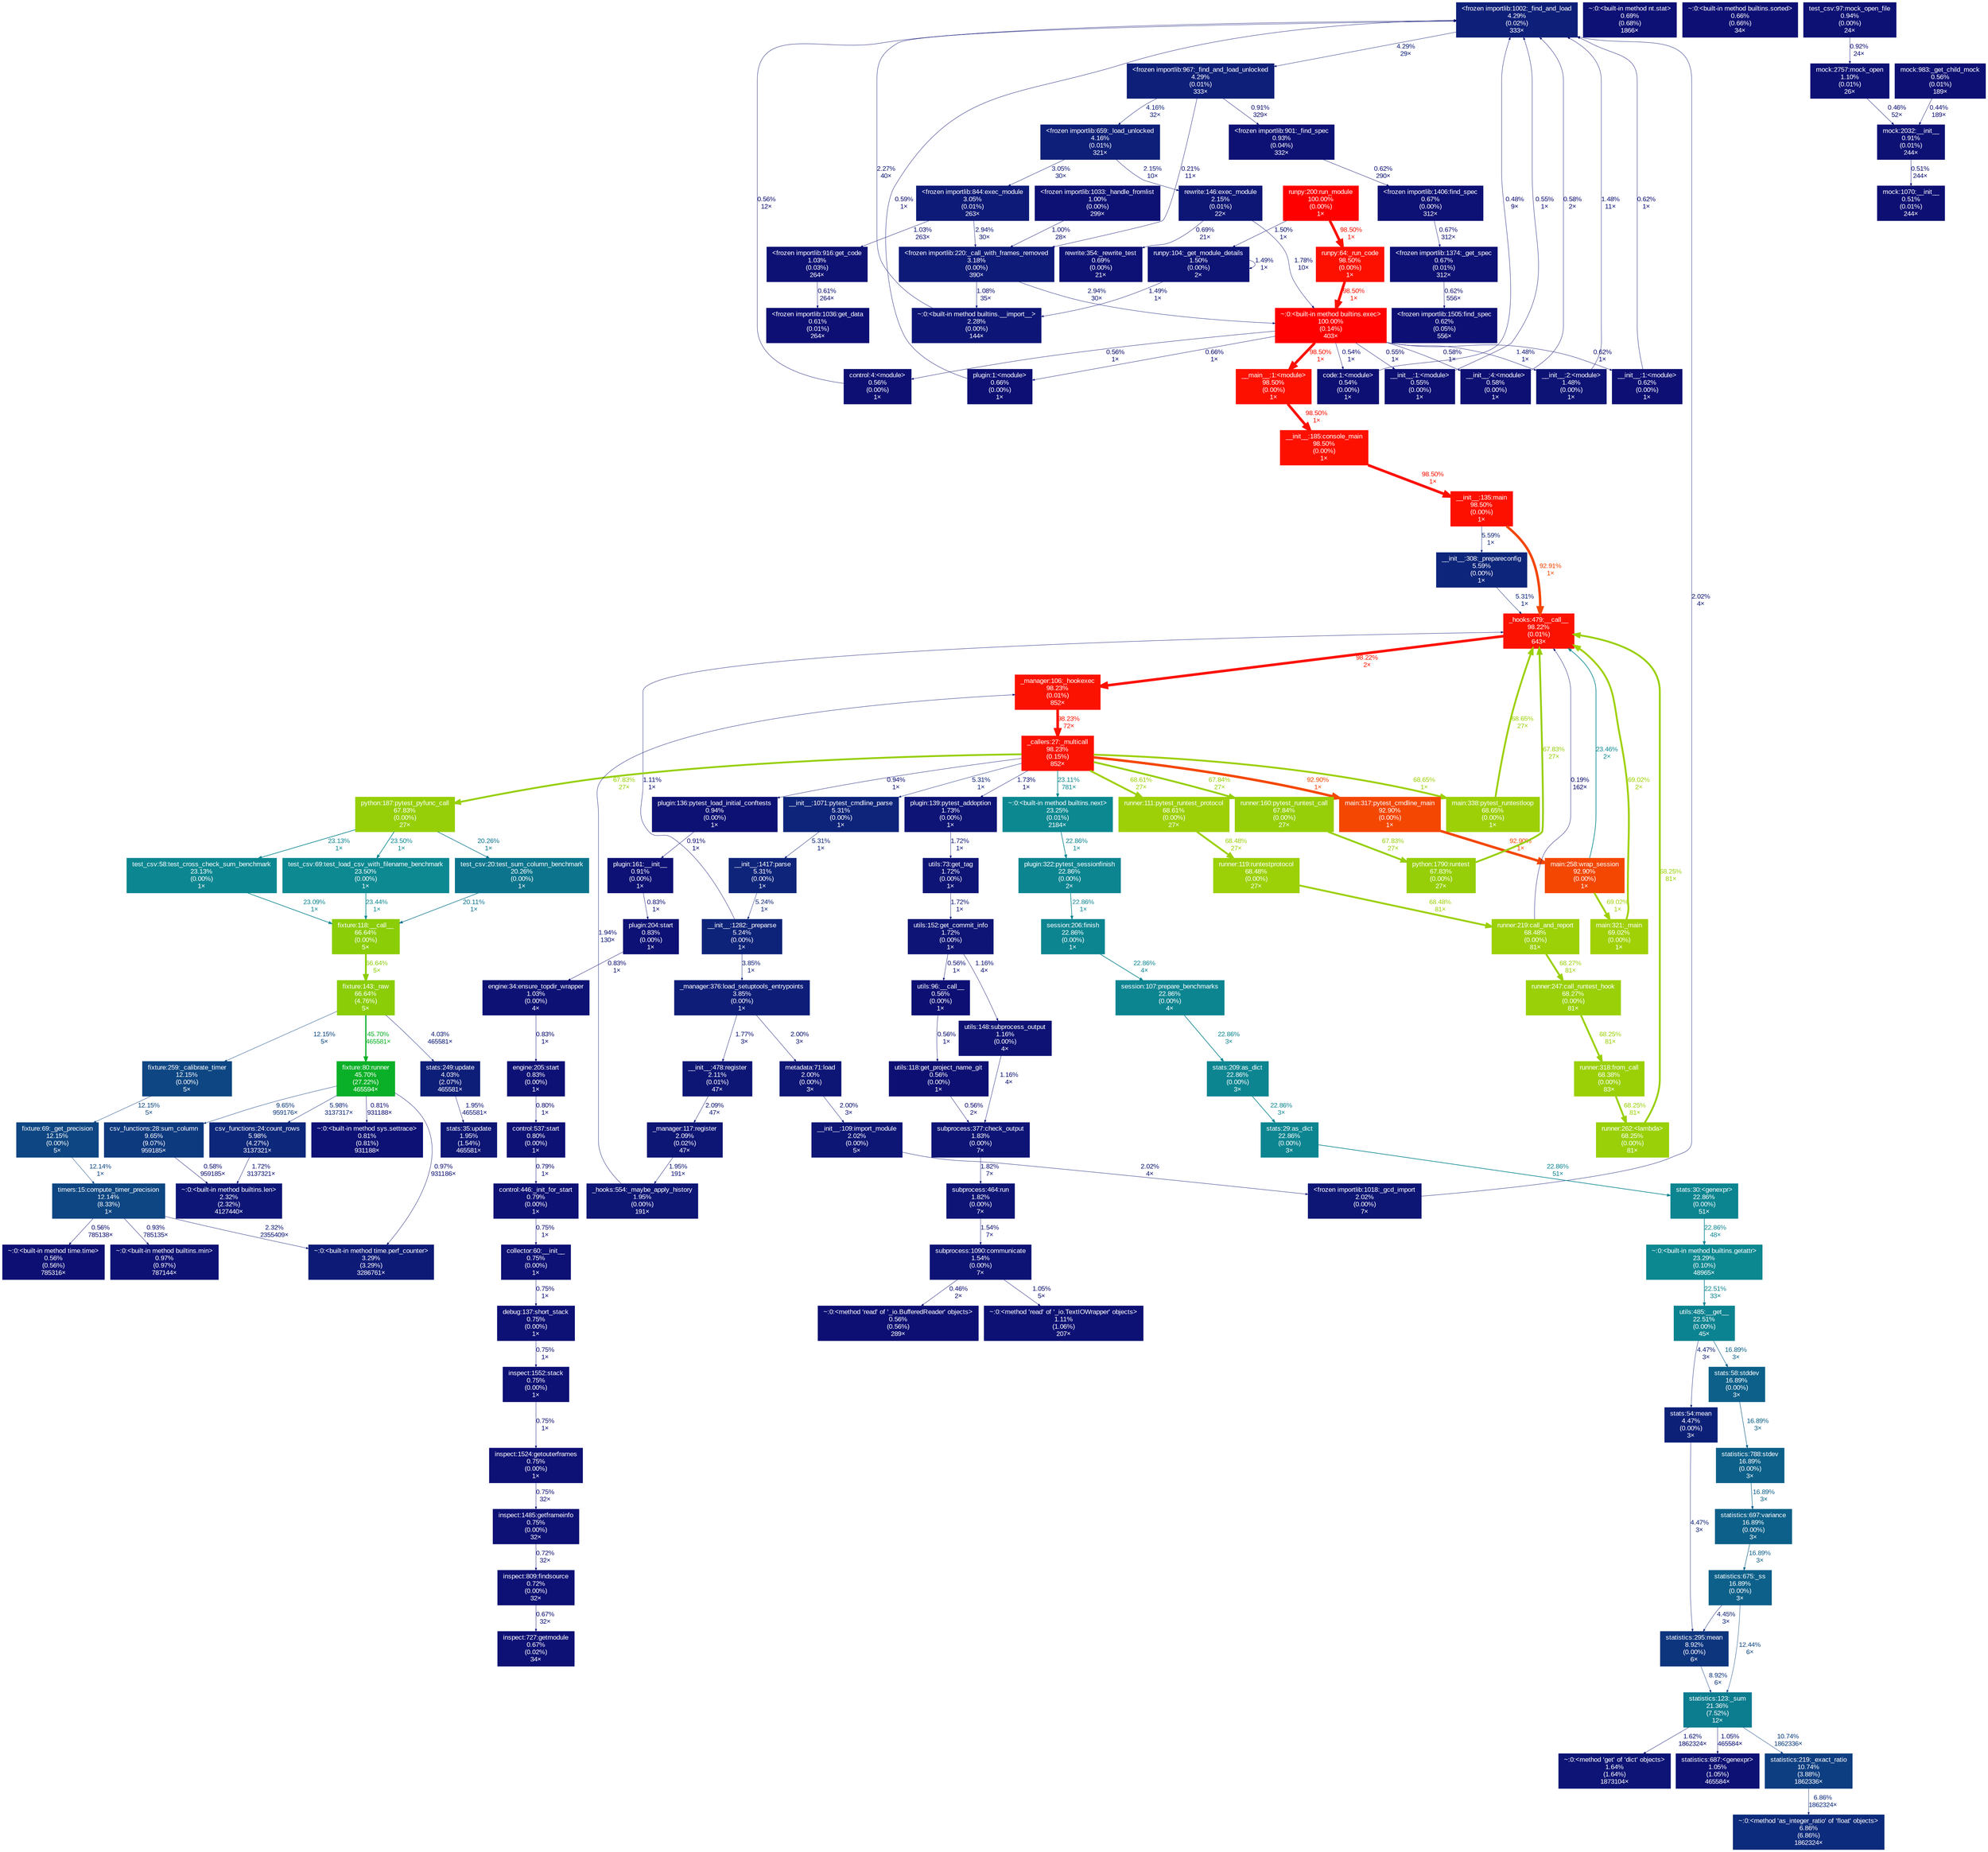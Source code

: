 digraph {
	graph [fontname=Arial, nodesep=0.125, ranksep=0.25];
	node [fontcolor=white, fontname=Arial, height=0, shape=box, style=filled, width=0];
	edge [fontname=Arial];
	10 [color="#0d1f78", fontcolor="#ffffff", fontsize="10.00", label="<frozen importlib:1002:_find_and_load\n4.29%\n(0.02%)\n333×", tooltip="<frozen importlib._bootstrap>"];
	10 -> 70 [arrowsize="0.35", color="#0d1f78", fontcolor="#0d1f78", fontsize="10.00", label="4.29%\n29×", labeldistance="0.50", penwidth="0.50"];
	12 [color="#0d0f74", fontcolor="#ffffff", fontsize="10.00", label="<frozen importlib:1505:find_spec\n0.62%\n(0.05%)\n556×", tooltip="<frozen importlib._bootstrap_external>"];
	29 [color="#0d0f73", fontcolor="#ffffff", fontsize="10.00", label="control:4:<module>\n0.56%\n(0.00%)\n1×", tooltip="C:\\Users\\Krumomir\\PycharmProjects\\SoftTest\\.nox\\tests-3-9\\lib\\site-packages\\coverage\\control.py"];
	29 -> 10 [arrowsize="0.35", color="#0d0f73", fontcolor="#0d0f73", fontsize="10.00", label="0.56%\n12×", labeldistance="0.50", penwidth="0.50"];
	65 [color="#0d1676", fontcolor="#ffffff", fontsize="10.00", label="~:0:<built-in method builtins.__import__>\n2.28%\n(0.00%)\n144×", tooltip="~"];
	65 -> 10 [arrowsize="0.35", color="#0d1676", fontcolor="#0d1676", fontsize="10.00", label="2.27%\n40×", labeldistance="0.50", penwidth="0.50"];
	67 [color="#0d1a77", fontcolor="#ffffff", fontsize="10.00", label="<frozen importlib:220:_call_with_frames_removed\n3.18%\n(0.00%)\n390×", tooltip="<frozen importlib._bootstrap>"];
	67 -> 65 [arrowsize="0.35", color="#0d1174", fontcolor="#0d1174", fontsize="10.00", label="1.08%\n35×", labeldistance="0.50", penwidth="0.50"];
	67 -> 1122 [arrowsize="0.35", color="#0d1977", fontcolor="#0d1977", fontsize="10.00", label="2.94%\n30×", labeldistance="0.50", penwidth="0.50"];
	70 [color="#0d1f78", fontcolor="#ffffff", fontsize="10.00", label="<frozen importlib:967:_find_and_load_unlocked\n4.29%\n(0.01%)\n333×", tooltip="<frozen importlib._bootstrap>"];
	70 -> 67 [arrowsize="0.35", color="#0d0e73", fontcolor="#0d0e73", fontsize="10.00", label="0.21%\n11×", labeldistance="0.50", penwidth="0.50"];
	70 -> 76 [arrowsize="0.35", color="#0d1f78", fontcolor="#0d1f78", fontsize="10.00", label="4.16%\n32×", labeldistance="0.50", penwidth="0.50"];
	70 -> 136 [arrowsize="0.35", color="#0d1174", fontcolor="#0d1174", fontsize="10.00", label="0.91%\n329×", labeldistance="0.50", penwidth="0.50"];
	71 [color="#0d1174", fontcolor="#ffffff", fontsize="10.00", label="<frozen importlib:1033:_handle_fromlist\n1.00%\n(0.00%)\n299×", tooltip="<frozen importlib._bootstrap>"];
	71 -> 67 [arrowsize="0.35", color="#0d1174", fontcolor="#0d1174", fontsize="10.00", label="1.00%\n28×", labeldistance="0.50", penwidth="0.50"];
	72 [color="#0d1a77", fontcolor="#ffffff", fontsize="10.00", label="<frozen importlib:844:exec_module\n3.05%\n(0.01%)\n263×", tooltip="<frozen importlib._bootstrap_external>"];
	72 -> 67 [arrowsize="0.35", color="#0d1977", fontcolor="#0d1977", fontsize="10.00", label="2.94%\n30×", labeldistance="0.50", penwidth="0.50"];
	72 -> 78 [arrowsize="0.35", color="#0d1174", fontcolor="#0d1174", fontsize="10.00", label="1.03%\n263×", labeldistance="0.50", penwidth="0.50"];
	76 [color="#0d1f78", fontcolor="#ffffff", fontsize="10.00", label="<frozen importlib:659:_load_unlocked\n4.16%\n(0.01%)\n321×", tooltip="<frozen importlib._bootstrap>"];
	76 -> 72 [arrowsize="0.35", color="#0d1a77", fontcolor="#0d1a77", fontsize="10.00", label="3.05%\n30×", labeldistance="0.50", penwidth="0.50"];
	76 -> 1210 [arrowsize="0.35", color="#0d1675", fontcolor="#0d1675", fontsize="10.00", label="2.15%\n10×", labeldistance="0.50", penwidth="0.50"];
	78 [color="#0d1174", fontcolor="#ffffff", fontsize="10.00", label="<frozen importlib:916:get_code\n1.03%\n(0.03%)\n264×", tooltip="<frozen importlib._bootstrap_external>"];
	78 -> 282 [arrowsize="0.35", color="#0d0f74", fontcolor="#0d0f74", fontsize="10.00", label="0.61%\n264×", labeldistance="0.50", penwidth="0.50"];
	83 [color="#0d1074", fontcolor="#ffffff", fontsize="10.00", label="<frozen importlib:1374:_get_spec\n0.67%\n(0.01%)\n312×", tooltip="<frozen importlib._bootstrap_external>"];
	83 -> 12 [arrowsize="0.35", color="#0d0f74", fontcolor="#0d0f74", fontsize="10.00", label="0.62%\n556×", labeldistance="0.50", penwidth="0.50"];
	86 [color="#fd1000", fontcolor="#ffffff", fontsize="10.00", label="runpy:64:_run_code\n98.50%\n(0.00%)\n1×", tooltip="C:\\Program Files\\Python39\\lib\\runpy.py"];
	86 -> 1122 [arrowsize="0.99", color="#fd1000", fontcolor="#fd1000", fontsize="10.00", label="98.50%\n1×", labeldistance="3.94", penwidth="3.94"];
	90 [color="#0d0f73", fontcolor="#ffffff", fontsize="10.00", label="__init__:1:<module>\n0.55%\n(0.00%)\n1×", tooltip="C:\\Users\\Krumomir\\PycharmProjects\\SoftTest\\.nox\\tests-3-9\\lib\\site-packages\\_pytest\\_code\\__init__.py"];
	90 -> 10 [arrowsize="0.35", color="#0d0f73", fontcolor="#0d0f73", fontsize="10.00", label="0.55%\n1×", labeldistance="0.50", penwidth="0.50"];
	115 [color="#0d0f74", fontcolor="#ffffff", fontsize="10.00", label="plugin:1:<module>\n0.66%\n(0.00%)\n1×", tooltip="C:\\Users\\Krumomir\\PycharmProjects\\SoftTest\\.nox\\tests-3-9\\lib\\site-packages\\pytest_cov\\plugin.py"];
	115 -> 10 [arrowsize="0.35", color="#0d0f74", fontcolor="#0d0f74", fontsize="10.00", label="0.59%\n1×", labeldistance="0.50", penwidth="0.50"];
	116 [color="#0d1074", fontcolor="#ffffff", fontsize="10.00", label="plugin:161:__init__\n0.91%\n(0.00%)\n1×", tooltip="C:\\Users\\Krumomir\\PycharmProjects\\SoftTest\\.nox\\tests-3-9\\lib\\site-packages\\pytest_cov\\plugin.py"];
	116 -> 2568 [arrowsize="0.35", color="#0d1074", fontcolor="#0d1074", fontsize="10.00", label="0.83%\n1×", labeldistance="0.50", penwidth="0.50"];
	136 [color="#0d1174", fontcolor="#ffffff", fontsize="10.00", label="<frozen importlib:901:_find_spec\n0.93%\n(0.04%)\n332×", tooltip="<frozen importlib._bootstrap>"];
	136 -> 284 [arrowsize="0.35", color="#0d0f74", fontcolor="#0d0f74", fontsize="10.00", label="0.62%\n290×", labeldistance="0.50", penwidth="0.50"];
	146 [color="#0d1575", fontcolor="#ffffff", fontsize="10.00", label="<frozen importlib:1018:_gcd_import\n2.02%\n(0.00%)\n7×", tooltip="<frozen importlib._bootstrap>"];
	146 -> 10 [arrowsize="0.35", color="#0d1575", fontcolor="#0d1575", fontsize="10.00", label="2.02%\n4×", labeldistance="0.50", penwidth="0.50"];
	147 [color="#0d1375", fontcolor="#ffffff", fontsize="10.00", label="__init__:2:<module>\n1.48%\n(0.00%)\n1×", tooltip="C:\\Users\\Krumomir\\PycharmProjects\\SoftTest\\.nox\\tests-3-9\\lib\\site-packages\\pytest\\__init__.py"];
	147 -> 10 [arrowsize="0.35", color="#0d1375", fontcolor="#0d1375", fontsize="10.00", label="1.48%\n11×", labeldistance="0.50", penwidth="0.50"];
	148 [color="#0d0f73", fontcolor="#ffffff", fontsize="10.00", label="code:1:<module>\n0.54%\n(0.00%)\n1×", tooltip="C:\\Users\\Krumomir\\PycharmProjects\\SoftTest\\.nox\\tests-3-9\\lib\\site-packages\\_pytest\\_code\\code.py"];
	148 -> 10 [arrowsize="0.35", color="#0d0f73", fontcolor="#0d0f73", fontsize="10.00", label="0.48%\n9×", labeldistance="0.50", penwidth="0.50"];
	197 [color="#0d0f73", fontcolor="#ffffff", fontsize="10.00", label="__init__:4:<module>\n0.58%\n(0.00%)\n1×", tooltip="C:\\Users\\Krumomir\\PycharmProjects\\SoftTest\\.nox\\tests-3-9\\lib\\site-packages\\coverage\\__init__.py"];
	197 -> 10 [arrowsize="0.35", color="#0d0f73", fontcolor="#0d0f73", fontsize="10.00", label="0.58%\n2×", labeldistance="0.50", penwidth="0.50"];
	214 [color="#0d0f74", fontcolor="#ffffff", fontsize="10.00", label="__init__:1:<module>\n0.62%\n(0.00%)\n1×", tooltip="C:\\Users\\Krumomir\\PycharmProjects\\SoftTest\\.nox\\tests-3-9\\lib\\site-packages\\pytest_mock\\__init__.py"];
	214 -> 10 [arrowsize="0.35", color="#0d0f74", fontcolor="#0d0f74", fontsize="10.00", label="0.62%\n1×", labeldistance="0.50", penwidth="0.50"];
	234 [color="#0d1575", fontcolor="#ffffff", fontsize="10.00", label="__init__:109:import_module\n2.02%\n(0.00%)\n5×", tooltip="C:\\Program Files\\Python39\\lib\\importlib\\__init__.py"];
	234 -> 146 [arrowsize="0.35", color="#0d1575", fontcolor="#0d1575", fontsize="10.00", label="2.02%\n4×", labeldistance="0.50", penwidth="0.50"];
	279 [color="#0d1375", fontcolor="#ffffff", fontsize="10.00", label="runpy:104:_get_module_details\n1.50%\n(0.00%)\n2×", tooltip="C:\\Program Files\\Python39\\lib\\runpy.py"];
	279 -> 65 [arrowsize="0.35", color="#0d1375", fontcolor="#0d1375", fontsize="10.00", label="1.49%\n1×", labeldistance="0.50", penwidth="0.50"];
	279 -> 279 [arrowsize="0.35", color="#0d1375", fontcolor="#0d1375", fontsize="10.00", label="1.49%\n1×", labeldistance="0.50", penwidth="0.50"];
	282 [color="#0d0f74", fontcolor="#ffffff", fontsize="10.00", label="<frozen importlib:1036:get_data\n0.61%\n(0.01%)\n264×", tooltip="<frozen importlib._bootstrap_external>"];
	284 [color="#0d1074", fontcolor="#ffffff", fontsize="10.00", label="<frozen importlib:1406:find_spec\n0.67%\n(0.00%)\n312×", tooltip="<frozen importlib._bootstrap_external>"];
	284 -> 83 [arrowsize="0.35", color="#0d1074", fontcolor="#0d1074", fontsize="10.00", label="0.67%\n312×", labeldistance="0.50", penwidth="0.50"];
	305 [color="#0d1174", fontcolor="#ffffff", fontsize="10.00", label="~:0:<method 'read' of '_io.TextIOWrapper' objects>\n1.11%\n(1.06%)\n207×", tooltip="~"];
	417 [color="#0d1074", fontcolor="#ffffff", fontsize="10.00", label="engine:205:start\n0.83%\n(0.00%)\n1×", tooltip="C:\\Users\\Krumomir\\PycharmProjects\\SoftTest\\.nox\\tests-3-9\\lib\\site-packages\\pytest_cov\\engine.py"];
	417 -> 2665 [arrowsize="0.35", color="#0d1074", fontcolor="#0d1074", fontsize="10.00", label="0.80%\n1×", labeldistance="0.50", penwidth="0.50"];
	424 [color="#0d2379", fontcolor="#ffffff", fontsize="10.00", label="__init__:1282:_preparse\n5.24%\n(0.00%)\n1×", tooltip="C:\\Users\\Krumomir\\PycharmProjects\\SoftTest\\.nox\\tests-3-9\\lib\\site-packages\\_pytest\\config\\__init__.py"];
	424 -> 1294 [arrowsize="0.35", color="#0d1d78", fontcolor="#0d1d78", fontsize="10.00", label="3.85%\n1×", labeldistance="0.50", penwidth="0.50"];
	424 -> 1301 [arrowsize="0.35", color="#0d1174", fontcolor="#0d1174", fontsize="10.00", label="1.11%\n1×", labeldistance="0.50", penwidth="0.50"];
	435 [color="#0d1074", fontcolor="#ffffff", fontsize="10.00", label="inspect:727:getmodule\n0.67%\n(0.02%)\n34×", tooltip="C:\\Program Files\\Python39\\lib\\inspect.py"];
	516 [color="#0c8891", fontcolor="#ffffff", fontsize="10.00", label="~:0:<built-in method builtins.getattr>\n23.29%\n(0.10%)\n48965×", tooltip="~"];
	516 -> 2523 [arrowsize="0.47", color="#0c8390", fontcolor="#0c8390", fontsize="10.00", label="22.51%\n33×", labeldistance="0.90", penwidth="0.90"];
	558 [color="#9dd007", fontcolor="#ffffff", fontsize="10.00", label="runner:111:pytest_runtest_protocol\n68.61%\n(0.00%)\n27×", tooltip="C:\\Users\\Krumomir\\PycharmProjects\\SoftTest\\.nox\\tests-3-9\\lib\\site-packages\\_pytest\\runner.py"];
	558 -> 1728 [arrowsize="0.83", color="#9cd007", fontcolor="#9cd007", fontsize="10.00", label="68.48%\n27×", labeldistance="2.74", penwidth="2.74"];
	566 [color="#ff0000", fontcolor="#ffffff", fontsize="10.00", label="runpy:200:run_module\n100.00%\n(0.00%)\n1×", tooltip="C:\\Program Files\\Python39\\lib\\runpy.py"];
	566 -> 86 [arrowsize="0.99", color="#fd1000", fontcolor="#fd1000", fontsize="10.00", label="98.50%\n1×", labeldistance="3.94", penwidth="3.94"];
	566 -> 279 [arrowsize="0.35", color="#0d1375", fontcolor="#0d1375", fontsize="10.00", label="1.50%\n1×", labeldistance="0.50", penwidth="0.50"];
	568 [color="#0d1575", fontcolor="#ffffff", fontsize="10.00", label="metadata:71:load\n2.00%\n(0.00%)\n3×", tooltip="C:\\Program Files\\Python39\\lib\\importlib\\metadata.py"];
	568 -> 234 [arrowsize="0.35", color="#0d1575", fontcolor="#0d1575", fontsize="10.00", label="2.00%\n3×", labeldistance="0.50", penwidth="0.50"];
	625 [color="#fc1200", fontcolor="#ffffff", fontsize="10.00", label="_callers:27:_multicall\n98.23%\n(0.15%)\n852×", tooltip="C:\\Users\\Krumomir\\PycharmProjects\\SoftTest\\.nox\\tests-3-9\\lib\\site-packages\\pluggy\\_callers.py"];
	625 -> 558 [arrowsize="0.83", color="#9dd007", fontcolor="#9dd007", fontsize="10.00", label="68.61%\n27×", labeldistance="2.74", penwidth="2.74"];
	625 -> 1134 [arrowsize="0.48", color="#0c8791", fontcolor="#0c8791", fontsize="10.00", label="23.11%\n781×", labeldistance="0.92", penwidth="0.92"];
	625 -> 1502 [arrowsize="0.83", color="#9dd007", fontcolor="#9dd007", fontsize="10.00", label="68.65%\n1×", labeldistance="2.75", penwidth="2.75"];
	625 -> 1561 [arrowsize="0.82", color="#96cf07", fontcolor="#96cf07", fontsize="10.00", label="67.83%\n27×", labeldistance="2.71", penwidth="2.71"];
	625 -> 1676 [arrowsize="0.35", color="#0d1174", fontcolor="#0d1174", fontsize="10.00", label="0.94%\n1×", labeldistance="0.50", penwidth="0.50"];
	625 -> 1693 [arrowsize="0.35", color="#0d247a", fontcolor="#0d247a", fontsize="10.00", label="5.31%\n1×", labeldistance="0.50", penwidth="0.50"];
	625 -> 1788 [arrowsize="0.35", color="#0d1475", fontcolor="#0d1475", fontsize="10.00", label="1.73%\n1×", labeldistance="0.50", penwidth="0.50"];
	625 -> 1866 [arrowsize="0.96", color="#f44702", fontcolor="#f44702", fontsize="10.00", label="92.90%\n1×", labeldistance="3.72", penwidth="3.72"];
	625 -> 2038 [arrowsize="0.82", color="#96cf07", fontcolor="#96cf07", fontsize="10.00", label="67.84%\n27×", labeldistance="2.71", penwidth="2.71"];
	818 [color="#0d0f73", fontcolor="#ffffff", fontsize="10.00", label="utils:118:get_project_name_git\n0.56%\n(0.00%)\n1×", tooltip="C:\\Users\\Krumomir\\PycharmProjects\\SoftTest\\.nox\\tests-3-9\\lib\\site-packages\\pytest_benchmark\\utils.py"];
	818 -> 2212 [arrowsize="0.35", color="#0d0f73", fontcolor="#0d0f73", fontsize="10.00", label="0.56%\n2×", labeldistance="0.50", penwidth="0.50"];
	820 [color="#0d1074", fontcolor="#ffffff", fontsize="10.00", label="inspect:809:findsource\n0.72%\n(0.00%)\n32×", tooltip="C:\\Program Files\\Python39\\lib\\inspect.py"];
	820 -> 435 [arrowsize="0.35", color="#0d0f74", fontcolor="#0d0f74", fontsize="10.00", label="0.67%\n32×", labeldistance="0.50", penwidth="0.50"];
	878 [color="#fd1000", fontcolor="#ffffff", fontsize="10.00", label="__init__:135:main\n98.50%\n(0.00%)\n1×", tooltip="C:\\Users\\Krumomir\\PycharmProjects\\SoftTest\\.nox\\tests-3-9\\lib\\site-packages\\_pytest\\config\\__init__.py"];
	878 -> 1301 [arrowsize="0.96", color="#f44602", fontcolor="#f44602", fontsize="10.00", label="92.91%\n1×", labeldistance="3.72", penwidth="3.72"];
	878 -> 1497 [arrowsize="0.35", color="#0d257a", fontcolor="#0d257a", fontsize="10.00", label="5.59%\n1×", labeldistance="0.50", penwidth="0.50"];
	934 [color="#0d1676", fontcolor="#ffffff", fontsize="10.00", label="~:0:<built-in method builtins.len>\n2.32%\n(2.32%)\n4127440×", tooltip="~"];
	1048 [color="#0d1074", fontcolor="#ffffff", fontsize="10.00", label="inspect:1485:getframeinfo\n0.75%\n(0.00%)\n32×", tooltip="C:\\Program Files\\Python39\\lib\\inspect.py"];
	1048 -> 820 [arrowsize="0.35", color="#0d1074", fontcolor="#0d1074", fontsize="10.00", label="0.72%\n32×", labeldistance="0.50", penwidth="0.50"];
	1062 [color="#0d1074", fontcolor="#ffffff", fontsize="10.00", label="inspect:1524:getouterframes\n0.75%\n(0.00%)\n1×", tooltip="C:\\Program Files\\Python39\\lib\\inspect.py"];
	1062 -> 1048 [arrowsize="0.35", color="#0d1074", fontcolor="#0d1074", fontsize="10.00", label="0.75%\n32×", labeldistance="0.50", penwidth="0.50"];
	1063 [color="#0d1074", fontcolor="#ffffff", fontsize="10.00", label="inspect:1552:stack\n0.75%\n(0.00%)\n1×", tooltip="C:\\Program Files\\Python39\\lib\\inspect.py"];
	1063 -> 1062 [arrowsize="0.35", color="#0d1074", fontcolor="#0d1074", fontsize="10.00", label="0.75%\n1×", labeldistance="0.50", penwidth="0.50"];
	1064 [color="#0d1074", fontcolor="#ffffff", fontsize="10.00", label="debug:137:short_stack\n0.75%\n(0.00%)\n1×", tooltip="C:\\Users\\Krumomir\\PycharmProjects\\SoftTest\\.nox\\tests-3-9\\lib\\site-packages\\coverage\\debug.py"];
	1064 -> 1063 [arrowsize="0.35", color="#0d1074", fontcolor="#0d1074", fontsize="10.00", label="0.75%\n1×", labeldistance="0.50", penwidth="0.50"];
	1093 [color="#0d1074", fontcolor="#ffffff", fontsize="10.00", label="rewrite:354:_rewrite_test\n0.69%\n(0.00%)\n21×", tooltip="C:\\Users\\Krumomir\\PycharmProjects\\SoftTest\\.nox\\tests-3-9\\lib\\site-packages\\_pytest\\assertion\\rewrite.py"];
	1107 [color="#0d4682", fontcolor="#ffffff", fontsize="10.00", label="fixture:69:_get_precision\n12.15%\n(0.00%)\n5×", tooltip="C:\\Users\\Krumomir\\PycharmProjects\\SoftTest\\.nox\\tests-3-9\\lib\\site-packages\\pytest_benchmark\\fixture.py"];
	1107 -> 2457 [arrowsize="0.35", color="#0d4682", fontcolor="#0d4682", fontsize="10.00", label="12.14%\n1×", labeldistance="0.50", penwidth="0.50"];
	1108 [color="#0d4682", fontcolor="#ffffff", fontsize="10.00", label="fixture:259:_calibrate_timer\n12.15%\n(0.00%)\n5×", tooltip="C:\\Users\\Krumomir\\PycharmProjects\\SoftTest\\.nox\\tests-3-9\\lib\\site-packages\\pytest_benchmark\\fixture.py"];
	1108 -> 1107 [arrowsize="0.35", color="#0d4682", fontcolor="#0d4682", fontsize="10.00", label="12.15%\n5×", labeldistance="0.50", penwidth="0.50"];
	1109 [color="#0ab027", fontcolor="#ffffff", fontsize="10.00", label="fixture:80:runner\n45.70%\n(27.22%)\n465594×", tooltip="C:\\Users\\Krumomir\\PycharmProjects\\SoftTest\\.nox\\tests-3-9\\lib\\site-packages\\pytest_benchmark\\fixture.py"];
	1109 -> 3411 [arrowsize="0.35", color="#0d277a", fontcolor="#0d277a", fontsize="10.00", label="5.98%\n3137317×", labeldistance="0.50", penwidth="0.50"];
	1109 -> 3412 [arrowsize="0.35", color="#0d397f", fontcolor="#0d397f", fontsize="10.00", label="9.65%\n959176×", labeldistance="0.50", penwidth="0.50"];
	1109 -> 3498 [arrowsize="0.35", color="#0d1174", fontcolor="#0d1174", fontsize="10.00", label="0.97%\n931186×", labeldistance="0.50", penwidth="0.50"];
	1109 -> 3639 [arrowsize="0.35", color="#0d1074", fontcolor="#0d1074", fontsize="10.00", label="0.81%\n931188×", labeldistance="0.50", penwidth="0.50"];
	1110 [color="#8bcd07", fontcolor="#ffffff", fontsize="10.00", label="fixture:143:_raw\n66.64%\n(4.76%)\n5×", tooltip="C:\\Users\\Krumomir\\PycharmProjects\\SoftTest\\.nox\\tests-3-9\\lib\\site-packages\\pytest_benchmark\\fixture.py"];
	1110 -> 1108 [arrowsize="0.35", color="#0d4682", fontcolor="#0d4682", fontsize="10.00", label="12.15%\n5×", labeldistance="0.50", penwidth="0.50"];
	1110 -> 1109 [arrowsize="0.68", color="#0ab027", fontcolor="#0ab027", fontsize="10.00", label="45.70%\n465581×", labeldistance="1.83", penwidth="1.83"];
	1110 -> 2521 [arrowsize="0.35", color="#0d1e78", fontcolor="#0d1e78", fontsize="10.00", label="4.03%\n465581×", labeldistance="0.50", penwidth="0.50"];
	1116 [color="#8bcd07", fontcolor="#ffffff", fontsize="10.00", label="fixture:118:__call__\n66.64%\n(0.00%)\n5×", tooltip="C:\\Users\\Krumomir\\PycharmProjects\\SoftTest\\.nox\\tests-3-9\\lib\\site-packages\\pytest_benchmark\\fixture.py"];
	1116 -> 1110 [arrowsize="0.82", color="#8bcd07", fontcolor="#8bcd07", fontsize="10.00", label="66.64%\n5×", labeldistance="2.67", penwidth="2.67"];
	1117 [color="#0c758d", fontcolor="#ffffff", fontsize="10.00", label="test_csv:20:test_sum_column_benchmark\n20.26%\n(0.00%)\n1×", tooltip="C:\\Users\\Krumomir\\PycharmProjects\\SoftTest\\test_csv.py"];
	1117 -> 1116 [arrowsize="0.45", color="#0c748d", fontcolor="#0c748d", fontsize="10.00", label="20.11%\n1×", labeldistance="0.80", penwidth="0.80"];
	1120 [color="#0c8791", fontcolor="#ffffff", fontsize="10.00", label="test_csv:58:test_cross_check_sum_benchmark\n23.13%\n(0.00%)\n1×", tooltip="C:\\Users\\Krumomir\\PycharmProjects\\SoftTest\\test_csv.py"];
	1120 -> 1116 [arrowsize="0.48", color="#0c8791", fontcolor="#0c8791", fontsize="10.00", label="23.09%\n1×", labeldistance="0.92", penwidth="0.92"];
	1121 [color="#0c8991", fontcolor="#ffffff", fontsize="10.00", label="test_csv:69:test_load_csv_with_filename_benchmark\n23.50%\n(0.00%)\n1×", tooltip="C:\\Users\\Krumomir\\PycharmProjects\\SoftTest\\test_csv.py"];
	1121 -> 1116 [arrowsize="0.48", color="#0c8991", fontcolor="#0c8991", fontsize="10.00", label="23.44%\n1×", labeldistance="0.94", penwidth="0.94"];
	1122 [color="#ff0000", fontcolor="#ffffff", fontsize="10.00", label="~:0:<built-in method builtins.exec>\n100.00%\n(0.14%)\n403×", tooltip="~"];
	1122 -> 29 [arrowsize="0.35", color="#0d0f73", fontcolor="#0d0f73", fontsize="10.00", label="0.56%\n1×", labeldistance="0.50", penwidth="0.50"];
	1122 -> 90 [arrowsize="0.35", color="#0d0f73", fontcolor="#0d0f73", fontsize="10.00", label="0.55%\n1×", labeldistance="0.50", penwidth="0.50"];
	1122 -> 115 [arrowsize="0.35", color="#0d0f74", fontcolor="#0d0f74", fontsize="10.00", label="0.66%\n1×", labeldistance="0.50", penwidth="0.50"];
	1122 -> 147 [arrowsize="0.35", color="#0d1375", fontcolor="#0d1375", fontsize="10.00", label="1.48%\n1×", labeldistance="0.50", penwidth="0.50"];
	1122 -> 148 [arrowsize="0.35", color="#0d0f73", fontcolor="#0d0f73", fontsize="10.00", label="0.54%\n1×", labeldistance="0.50", penwidth="0.50"];
	1122 -> 197 [arrowsize="0.35", color="#0d0f73", fontcolor="#0d0f73", fontsize="10.00", label="0.58%\n1×", labeldistance="0.50", penwidth="0.50"];
	1122 -> 214 [arrowsize="0.35", color="#0d0f74", fontcolor="#0d0f74", fontsize="10.00", label="0.62%\n1×", labeldistance="0.50", penwidth="0.50"];
	1122 -> 1668 [arrowsize="0.99", color="#fd1000", fontcolor="#fd1000", fontsize="10.00", label="98.50%\n1×", labeldistance="3.94", penwidth="3.94"];
	1134 [color="#0c8891", fontcolor="#ffffff", fontsize="10.00", label="~:0:<built-in method builtins.next>\n23.25%\n(0.01%)\n2184×", tooltip="~"];
	1134 -> 2448 [arrowsize="0.48", color="#0c8591", fontcolor="#0c8591", fontsize="10.00", label="22.86%\n1×", labeldistance="0.91", penwidth="0.91"];
	1210 [color="#0d1675", fontcolor="#ffffff", fontsize="10.00", label="rewrite:146:exec_module\n2.15%\n(0.01%)\n22×", tooltip="C:\\Users\\Krumomir\\PycharmProjects\\SoftTest\\.nox\\tests-3-9\\lib\\site-packages\\_pytest\\assertion\\rewrite.py"];
	1210 -> 1093 [arrowsize="0.35", color="#0d1074", fontcolor="#0d1074", fontsize="10.00", label="0.69%\n21×", labeldistance="0.50", penwidth="0.50"];
	1210 -> 1122 [arrowsize="0.35", color="#0d1475", fontcolor="#0d1475", fontsize="10.00", label="1.78%\n10×", labeldistance="0.50", penwidth="0.50"];
	1219 [color="#0d1074", fontcolor="#ffffff", fontsize="10.00", label="~:0:<built-in method nt.stat>\n0.69%\n(0.68%)\n1866×", tooltip="~"];
	1232 [color="#0d1475", fontcolor="#ffffff", fontsize="10.00", label="~:0:<method 'get' of 'dict' objects>\n1.64%\n(1.64%)\n1873104×", tooltip="~"];
	1294 [color="#0d1d78", fontcolor="#ffffff", fontsize="10.00", label="_manager:376:load_setuptools_entrypoints\n3.85%\n(0.00%)\n1×", tooltip="C:\\Users\\Krumomir\\PycharmProjects\\SoftTest\\.nox\\tests-3-9\\lib\\site-packages\\pluggy\\_manager.py"];
	1294 -> 568 [arrowsize="0.35", color="#0d1575", fontcolor="#0d1575", fontsize="10.00", label="2.00%\n3×", labeldistance="0.50", penwidth="0.50"];
	1294 -> 1306 [arrowsize="0.35", color="#0d1475", fontcolor="#0d1475", fontsize="10.00", label="1.77%\n3×", labeldistance="0.50", penwidth="0.50"];
	1300 [color="#fc1200", fontcolor="#ffffff", fontsize="10.00", label="_manager:106:_hookexec\n98.23%\n(0.01%)\n852×", tooltip="C:\\Users\\Krumomir\\PycharmProjects\\SoftTest\\.nox\\tests-3-9\\lib\\site-packages\\pluggy\\_manager.py"];
	1300 -> 625 [arrowsize="0.99", color="#fc1200", fontcolor="#fc1200", fontsize="10.00", label="98.23%\n72×", labeldistance="3.93", penwidth="3.93"];
	1301 [color="#fc1200", fontcolor="#ffffff", fontsize="10.00", label="_hooks:479:__call__\n98.22%\n(0.01%)\n643×", tooltip="C:\\Users\\Krumomir\\PycharmProjects\\SoftTest\\.nox\\tests-3-9\\lib\\site-packages\\pluggy\\_hooks.py"];
	1301 -> 1300 [arrowsize="0.99", color="#fc1200", fontcolor="#fc1200", fontsize="10.00", label="98.22%\n2×", labeldistance="3.93", penwidth="3.93"];
	1304 [color="#0d1575", fontcolor="#ffffff", fontsize="10.00", label="_hooks:554:_maybe_apply_history\n1.95%\n(0.00%)\n191×", tooltip="C:\\Users\\Krumomir\\PycharmProjects\\SoftTest\\.nox\\tests-3-9\\lib\\site-packages\\pluggy\\_hooks.py"];
	1304 -> 1300 [arrowsize="0.35", color="#0d1575", fontcolor="#0d1575", fontsize="10.00", label="1.94%\n130×", labeldistance="0.50", penwidth="0.50"];
	1305 [color="#0d1575", fontcolor="#ffffff", fontsize="10.00", label="_manager:117:register\n2.09%\n(0.02%)\n47×", tooltip="C:\\Users\\Krumomir\\PycharmProjects\\SoftTest\\.nox\\tests-3-9\\lib\\site-packages\\pluggy\\_manager.py"];
	1305 -> 1304 [arrowsize="0.35", color="#0d1575", fontcolor="#0d1575", fontsize="10.00", label="1.95%\n191×", labeldistance="0.50", penwidth="0.50"];
	1306 [color="#0d1675", fontcolor="#ffffff", fontsize="10.00", label="__init__:478:register\n2.11%\n(0.01%)\n47×", tooltip="C:\\Users\\Krumomir\\PycharmProjects\\SoftTest\\.nox\\tests-3-9\\lib\\site-packages\\_pytest\\config\\__init__.py"];
	1306 -> 1305 [arrowsize="0.35", color="#0d1575", fontcolor="#0d1575", fontsize="10.00", label="2.09%\n47×", labeldistance="0.50", penwidth="0.50"];
	1497 [color="#0d257a", fontcolor="#ffffff", fontsize="10.00", label="__init__:308:_prepareconfig\n5.59%\n(0.00%)\n1×", tooltip="C:\\Users\\Krumomir\\PycharmProjects\\SoftTest\\.nox\\tests-3-9\\lib\\site-packages\\_pytest\\config\\__init__.py"];
	1497 -> 1301 [arrowsize="0.35", color="#0d247a", fontcolor="#0d247a", fontsize="10.00", label="5.31%\n1×", labeldistance="0.50", penwidth="0.50"];
	1499 [color="#0d247a", fontcolor="#ffffff", fontsize="10.00", label="__init__:1417:parse\n5.31%\n(0.00%)\n1×", tooltip="C:\\Users\\Krumomir\\PycharmProjects\\SoftTest\\.nox\\tests-3-9\\lib\\site-packages\\_pytest\\config\\__init__.py"];
	1499 -> 424 [arrowsize="0.35", color="#0d2379", fontcolor="#0d2379", fontsize="10.00", label="5.24%\n1×", labeldistance="0.50", penwidth="0.50"];
	1500 [color="#f44702", fontcolor="#ffffff", fontsize="10.00", label="main:258:wrap_session\n92.90%\n(0.00%)\n1×", tooltip="C:\\Users\\Krumomir\\PycharmProjects\\SoftTest\\.nox\\tests-3-9\\lib\\site-packages\\_pytest\\main.py"];
	1500 -> 1301 [arrowsize="0.48", color="#0c8991", fontcolor="#0c8991", fontsize="10.00", label="23.46%\n2×", labeldistance="0.94", penwidth="0.94"];
	1500 -> 1501 [arrowsize="0.83", color="#a0d107", fontcolor="#a0d107", fontsize="10.00", label="69.02%\n1×", labeldistance="2.76", penwidth="2.76"];
	1501 [color="#a0d107", fontcolor="#ffffff", fontsize="10.00", label="main:321:_main\n69.02%\n(0.00%)\n1×", tooltip="C:\\Users\\Krumomir\\PycharmProjects\\SoftTest\\.nox\\tests-3-9\\lib\\site-packages\\_pytest\\main.py"];
	1501 -> 1301 [arrowsize="0.83", color="#a0d107", fontcolor="#a0d107", fontsize="10.00", label="69.02%\n2×", labeldistance="2.76", penwidth="2.76"];
	1502 [color="#9dd007", fontcolor="#ffffff", fontsize="10.00", label="main:338:pytest_runtestloop\n68.65%\n(0.00%)\n1×", tooltip="C:\\Users\\Krumomir\\PycharmProjects\\SoftTest\\.nox\\tests-3-9\\lib\\site-packages\\_pytest\\main.py"];
	1502 -> 1301 [arrowsize="0.83", color="#9dd007", fontcolor="#9dd007", fontsize="10.00", label="68.65%\n27×", labeldistance="2.75", penwidth="2.75"];
	1505 [color="#9cd007", fontcolor="#ffffff", fontsize="10.00", label="runner:219:call_and_report\n68.48%\n(0.00%)\n81×", tooltip="C:\\Users\\Krumomir\\PycharmProjects\\SoftTest\\.nox\\tests-3-9\\lib\\site-packages\\_pytest\\runner.py"];
	1505 -> 1301 [arrowsize="0.35", color="#0d0e73", fontcolor="#0d0e73", fontsize="10.00", label="0.19%\n162×", labeldistance="0.50", penwidth="0.50"];
	1505 -> 1729 [arrowsize="0.83", color="#9ad007", fontcolor="#9ad007", fontsize="10.00", label="68.27%\n81×", labeldistance="2.73", penwidth="2.73"];
	1506 [color="#99d007", fontcolor="#ffffff", fontsize="10.00", label="runner:262:<lambda>\n68.25%\n(0.00%)\n81×", tooltip="C:\\Users\\Krumomir\\PycharmProjects\\SoftTest\\.nox\\tests-3-9\\lib\\site-packages\\_pytest\\runner.py"];
	1506 -> 1301 [arrowsize="0.83", color="#99d007", fontcolor="#99d007", fontsize="10.00", label="68.25%\n81×", labeldistance="2.73", penwidth="2.73"];
	1509 [color="#96cf07", fontcolor="#ffffff", fontsize="10.00", label="python:1790:runtest\n67.83%\n(0.00%)\n27×", tooltip="C:\\Users\\Krumomir\\PycharmProjects\\SoftTest\\.nox\\tests-3-9\\lib\\site-packages\\_pytest\\python.py"];
	1509 -> 1301 [arrowsize="0.82", color="#96cf07", fontcolor="#96cf07", fontsize="10.00", label="67.83%\n27×", labeldistance="2.71", penwidth="2.71"];
	1514 [color="#0c8591", fontcolor="#ffffff", fontsize="10.00", label="session:206:finish\n22.86%\n(0.00%)\n1×", tooltip="C:\\Users\\Krumomir\\PycharmProjects\\SoftTest\\.nox\\tests-3-9\\lib\\site-packages\\pytest_benchmark\\session.py"];
	1514 -> 2648 [arrowsize="0.48", color="#0c8591", fontcolor="#0c8591", fontsize="10.00", label="22.86%\n4×", labeldistance="0.91", penwidth="0.91"];
	1561 [color="#96cf07", fontcolor="#ffffff", fontsize="10.00", label="python:187:pytest_pyfunc_call\n67.83%\n(0.00%)\n27×", tooltip="C:\\Users\\Krumomir\\PycharmProjects\\SoftTest\\.nox\\tests-3-9\\lib\\site-packages\\_pytest\\python.py"];
	1561 -> 1117 [arrowsize="0.45", color="#0c758d", fontcolor="#0c758d", fontsize="10.00", label="20.26%\n1×", labeldistance="0.81", penwidth="0.81"];
	1561 -> 1120 [arrowsize="0.48", color="#0c8791", fontcolor="#0c8791", fontsize="10.00", label="23.13%\n1×", labeldistance="0.93", penwidth="0.93"];
	1561 -> 1121 [arrowsize="0.48", color="#0c8991", fontcolor="#0c8991", fontsize="10.00", label="23.50%\n1×", labeldistance="0.94", penwidth="0.94"];
	1667 [color="#fd1000", fontcolor="#ffffff", fontsize="10.00", label="__init__:185:console_main\n98.50%\n(0.00%)\n1×", tooltip="C:\\Users\\Krumomir\\PycharmProjects\\SoftTest\\.nox\\tests-3-9\\lib\\site-packages\\_pytest\\config\\__init__.py"];
	1667 -> 878 [arrowsize="0.99", color="#fd1000", fontcolor="#fd1000", fontsize="10.00", label="98.50%\n1×", labeldistance="3.94", penwidth="3.94"];
	1668 [color="#fd1000", fontcolor="#ffffff", fontsize="10.00", label="__main__:1:<module>\n98.50%\n(0.00%)\n1×", tooltip="C:\\Users\\Krumomir\\PycharmProjects\\SoftTest\\.nox\\tests-3-9\\lib\\site-packages\\pytest\\__main__.py"];
	1668 -> 1667 [arrowsize="0.99", color="#fd1000", fontcolor="#fd1000", fontsize="10.00", label="98.50%\n1×", labeldistance="3.94", penwidth="3.94"];
	1676 [color="#0d1174", fontcolor="#ffffff", fontsize="10.00", label="plugin:136:pytest_load_initial_conftests\n0.94%\n(0.00%)\n1×", tooltip="C:\\Users\\Krumomir\\PycharmProjects\\SoftTest\\.nox\\tests-3-9\\lib\\site-packages\\pytest_cov\\plugin.py"];
	1676 -> 116 [arrowsize="0.35", color="#0d1074", fontcolor="#0d1074", fontsize="10.00", label="0.91%\n1×", labeldistance="0.50", penwidth="0.50"];
	1693 [color="#0d247a", fontcolor="#ffffff", fontsize="10.00", label="__init__:1071:pytest_cmdline_parse\n5.31%\n(0.00%)\n1×", tooltip="C:\\Users\\Krumomir\\PycharmProjects\\SoftTest\\.nox\\tests-3-9\\lib\\site-packages\\_pytest\\config\\__init__.py"];
	1693 -> 1499 [arrowsize="0.35", color="#0d247a", fontcolor="#0d247a", fontsize="10.00", label="5.31%\n1×", labeldistance="0.50", penwidth="0.50"];
	1728 [color="#9cd007", fontcolor="#ffffff", fontsize="10.00", label="runner:119:runtestprotocol\n68.48%\n(0.00%)\n27×", tooltip="C:\\Users\\Krumomir\\PycharmProjects\\SoftTest\\.nox\\tests-3-9\\lib\\site-packages\\_pytest\\runner.py"];
	1728 -> 1505 [arrowsize="0.83", color="#9cd007", fontcolor="#9cd007", fontsize="10.00", label="68.48%\n81×", labeldistance="2.74", penwidth="2.74"];
	1729 [color="#9ad007", fontcolor="#ffffff", fontsize="10.00", label="runner:247:call_runtest_hook\n68.27%\n(0.00%)\n81×", tooltip="C:\\Users\\Krumomir\\PycharmProjects\\SoftTest\\.nox\\tests-3-9\\lib\\site-packages\\_pytest\\runner.py"];
	1729 -> 2041 [arrowsize="0.83", color="#9ad007", fontcolor="#9ad007", fontsize="10.00", label="68.25%\n81×", labeldistance="2.73", penwidth="2.73"];
	1788 [color="#0d1475", fontcolor="#ffffff", fontsize="10.00", label="plugin:139:pytest_addoption\n1.73%\n(0.00%)\n1×", tooltip="C:\\Users\\Krumomir\\PycharmProjects\\SoftTest\\.nox\\tests-3-9\\lib\\site-packages\\pytest_benchmark\\plugin.py"];
	1788 -> 2682 [arrowsize="0.35", color="#0d1475", fontcolor="#0d1475", fontsize="10.00", label="1.72%\n1×", labeldistance="0.50", penwidth="0.50"];
	1866 [color="#f44702", fontcolor="#ffffff", fontsize="10.00", label="main:317:pytest_cmdline_main\n92.90%\n(0.00%)\n1×", tooltip="C:\\Users\\Krumomir\\PycharmProjects\\SoftTest\\.nox\\tests-3-9\\lib\\site-packages\\_pytest\\main.py"];
	1866 -> 1500 [arrowsize="0.96", color="#f44702", fontcolor="#f44702", fontsize="10.00", label="92.90%\n1×", labeldistance="3.72", penwidth="3.72"];
	2038 [color="#96cf07", fontcolor="#ffffff", fontsize="10.00", label="runner:160:pytest_runtest_call\n67.84%\n(0.00%)\n27×", tooltip="C:\\Users\\Krumomir\\PycharmProjects\\SoftTest\\.nox\\tests-3-9\\lib\\site-packages\\_pytest\\runner.py"];
	2038 -> 1509 [arrowsize="0.82", color="#96cf07", fontcolor="#96cf07", fontsize="10.00", label="67.83%\n27×", labeldistance="2.71", penwidth="2.71"];
	2041 [color="#9bd007", fontcolor="#ffffff", fontsize="10.00", label="runner:318:from_call\n68.38%\n(0.00%)\n83×", tooltip="C:\\Users\\Krumomir\\PycharmProjects\\SoftTest\\.nox\\tests-3-9\\lib\\site-packages\\_pytest\\runner.py"];
	2041 -> 1506 [arrowsize="0.83", color="#99d007", fontcolor="#99d007", fontsize="10.00", label="68.25%\n81×", labeldistance="2.73", penwidth="2.73"];
	2212 [color="#0d1475", fontcolor="#ffffff", fontsize="10.00", label="subprocess:377:check_output\n1.83%\n(0.00%)\n7×", tooltip="C:\\Program Files\\Python39\\lib\\subprocess.py"];
	2212 -> 2213 [arrowsize="0.35", color="#0d1475", fontcolor="#0d1475", fontsize="10.00", label="1.82%\n7×", labeldistance="0.50", penwidth="0.50"];
	2213 [color="#0d1475", fontcolor="#ffffff", fontsize="10.00", label="subprocess:464:run\n1.82%\n(0.00%)\n7×", tooltip="C:\\Program Files\\Python39\\lib\\subprocess.py"];
	2213 -> 2226 [arrowsize="0.35", color="#0d1375", fontcolor="#0d1375", fontsize="10.00", label="1.54%\n7×", labeldistance="0.50", penwidth="0.50"];
	2218 [color="#0d1274", fontcolor="#ffffff", fontsize="10.00", label="utils:148:subprocess_output\n1.16%\n(0.00%)\n4×", tooltip="C:\\Users\\Krumomir\\PycharmProjects\\SoftTest\\.nox\\tests-3-9\\lib\\site-packages\\pytest_benchmark\\utils.py"];
	2218 -> 2212 [arrowsize="0.35", color="#0d1274", fontcolor="#0d1274", fontsize="10.00", label="1.16%\n4×", labeldistance="0.50", penwidth="0.50"];
	2226 [color="#0d1375", fontcolor="#ffffff", fontsize="10.00", label="subprocess:1090:communicate\n1.54%\n(0.00%)\n7×", tooltip="C:\\Program Files\\Python39\\lib\\subprocess.py"];
	2226 -> 305 [arrowsize="0.35", color="#0d1174", fontcolor="#0d1174", fontsize="10.00", label="1.05%\n5×", labeldistance="0.50", penwidth="0.50"];
	2226 -> 3515 [arrowsize="0.35", color="#0d0f73", fontcolor="#0d0f73", fontsize="10.00", label="0.46%\n2×", labeldistance="0.50", penwidth="0.50"];
	2448 [color="#0c8591", fontcolor="#ffffff", fontsize="10.00", label="plugin:322:pytest_sessionfinish\n22.86%\n(0.00%)\n2×", tooltip="C:\\Users\\Krumomir\\PycharmProjects\\SoftTest\\.nox\\tests-3-9\\lib\\site-packages\\pytest_benchmark\\plugin.py"];
	2448 -> 1514 [arrowsize="0.48", color="#0c8591", fontcolor="#0c8591", fontsize="10.00", label="22.86%\n1×", labeldistance="0.91", penwidth="0.91"];
	2451 [color="#0d0f74", fontcolor="#ffffff", fontsize="10.00", label="~:0:<built-in method builtins.sorted>\n0.66%\n(0.66%)\n34×", tooltip="~"];
	2457 [color="#0d4682", fontcolor="#ffffff", fontsize="10.00", label="timers:15:compute_timer_precision\n12.14%\n(8.33%)\n1×", tooltip="C:\\Users\\Krumomir\\PycharmProjects\\SoftTest\\.nox\\tests-3-9\\lib\\site-packages\\pytest_benchmark\\timers.py"];
	2457 -> 2497 [arrowsize="0.35", color="#0d1174", fontcolor="#0d1174", fontsize="10.00", label="0.93%\n785135×", labeldistance="0.50", penwidth="0.50"];
	2457 -> 3497 [arrowsize="0.35", color="#0d0f73", fontcolor="#0d0f73", fontsize="10.00", label="0.56%\n785138×", labeldistance="0.50", penwidth="0.50"];
	2457 -> 3498 [arrowsize="0.35", color="#0d1776", fontcolor="#0d1776", fontsize="10.00", label="2.32%\n2355409×", labeldistance="0.50", penwidth="0.50"];
	2471 [color="#0c6089", fontcolor="#ffffff", fontsize="10.00", label="statistics:675:_ss\n16.89%\n(0.00%)\n3×", tooltip="C:\\Program Files\\Python39\\lib\\statistics.py"];
	2471 -> 2482 [arrowsize="0.35", color="#0d2078", fontcolor="#0d2078", fontsize="10.00", label="4.45%\n3×", labeldistance="0.50", penwidth="0.50"];
	2471 -> 2492 [arrowsize="0.35", color="#0d4783", fontcolor="#0d4783", fontsize="10.00", label="12.44%\n6×", labeldistance="0.50", penwidth="0.50"];
	2481 [color="#0c6089", fontcolor="#ffffff", fontsize="10.00", label="statistics:697:variance\n16.89%\n(0.00%)\n3×", tooltip="C:\\Program Files\\Python39\\lib\\statistics.py"];
	2481 -> 2471 [arrowsize="0.41", color="#0c6089", fontcolor="#0c6089", fontsize="10.00", label="16.89%\n3×", labeldistance="0.68", penwidth="0.68"];
	2482 [color="#0d357e", fontcolor="#ffffff", fontsize="10.00", label="statistics:295:mean\n8.92%\n(0.00%)\n6×", tooltip="C:\\Program Files\\Python39\\lib\\statistics.py"];
	2482 -> 2492 [arrowsize="0.35", color="#0d357e", fontcolor="#0d357e", fontsize="10.00", label="8.92%\n6×", labeldistance="0.50", penwidth="0.50"];
	2491 [color="#0d1174", fontcolor="#ffffff", fontsize="10.00", label="statistics:687:<genexpr>\n1.05%\n(1.05%)\n465584×", tooltip="C:\\Program Files\\Python39\\lib\\statistics.py"];
	2492 [color="#0c7c8f", fontcolor="#ffffff", fontsize="10.00", label="statistics:123:_sum\n21.36%\n(7.52%)\n12×", tooltip="C:\\Program Files\\Python39\\lib\\statistics.py"];
	2492 -> 1232 [arrowsize="0.35", color="#0d1475", fontcolor="#0d1475", fontsize="10.00", label="1.62%\n1862324×", labeldistance="0.50", penwidth="0.50"];
	2492 -> 2491 [arrowsize="0.35", color="#0d1174", fontcolor="#0d1174", fontsize="10.00", label="1.05%\n465584×", labeldistance="0.50", penwidth="0.50"];
	2492 -> 2511 [arrowsize="0.35", color="#0d3e81", fontcolor="#0d3e81", fontsize="10.00", label="10.74%\n1862336×", labeldistance="0.50", penwidth="0.50"];
	2494 [color="#0c6089", fontcolor="#ffffff", fontsize="10.00", label="statistics:788:stdev\n16.89%\n(0.00%)\n3×", tooltip="C:\\Program Files\\Python39\\lib\\statistics.py"];
	2494 -> 2481 [arrowsize="0.41", color="#0c6089", fontcolor="#0c6089", fontsize="10.00", label="16.89%\n3×", labeldistance="0.68", penwidth="0.68"];
	2495 [color="#0c6089", fontcolor="#ffffff", fontsize="10.00", label="stats:58:stddev\n16.89%\n(0.00%)\n3×", tooltip="C:\\Users\\Krumomir\\PycharmProjects\\SoftTest\\.nox\\tests-3-9\\lib\\site-packages\\pytest_benchmark\\stats.py"];
	2495 -> 2494 [arrowsize="0.41", color="#0c6089", fontcolor="#0c6089", fontsize="10.00", label="16.89%\n3×", labeldistance="0.68", penwidth="0.68"];
	2497 [color="#0d1174", fontcolor="#ffffff", fontsize="10.00", label="~:0:<built-in method builtins.min>\n0.97%\n(0.97%)\n787144×", tooltip="~"];
	2511 [color="#0d3e81", fontcolor="#ffffff", fontsize="10.00", label="statistics:219:_exact_ratio\n10.74%\n(3.88%)\n1862336×", tooltip="C:\\Program Files\\Python39\\lib\\statistics.py"];
	2511 -> 3552 [arrowsize="0.35", color="#0d2b7c", fontcolor="#0d2b7c", fontsize="10.00", label="6.86%\n1862324×", labeldistance="0.50", penwidth="0.50"];
	2512 [color="#0d2078", fontcolor="#ffffff", fontsize="10.00", label="stats:54:mean\n4.47%\n(0.00%)\n3×", tooltip="C:\\Users\\Krumomir\\PycharmProjects\\SoftTest\\.nox\\tests-3-9\\lib\\site-packages\\pytest_benchmark\\stats.py"];
	2512 -> 2482 [arrowsize="0.35", color="#0d2078", fontcolor="#0d2078", fontsize="10.00", label="4.47%\n3×", labeldistance="0.50", penwidth="0.50"];
	2517 [color="#0c8591", fontcolor="#ffffff", fontsize="10.00", label="stats:30:<genexpr>\n22.86%\n(0.00%)\n51×", tooltip="C:\\Users\\Krumomir\\PycharmProjects\\SoftTest\\.nox\\tests-3-9\\lib\\site-packages\\pytest_benchmark\\stats.py"];
	2517 -> 516 [arrowsize="0.48", color="#0c8591", fontcolor="#0c8591", fontsize="10.00", label="22.86%\n48×", labeldistance="0.91", penwidth="0.91"];
	2518 [color="#0c8591", fontcolor="#ffffff", fontsize="10.00", label="stats:29:as_dict\n22.86%\n(0.00%)\n3×", tooltip="C:\\Users\\Krumomir\\PycharmProjects\\SoftTest\\.nox\\tests-3-9\\lib\\site-packages\\pytest_benchmark\\stats.py"];
	2518 -> 2517 [arrowsize="0.48", color="#0c8591", fontcolor="#0c8591", fontsize="10.00", label="22.86%\n51×", labeldistance="0.91", penwidth="0.91"];
	2519 [color="#0c8591", fontcolor="#ffffff", fontsize="10.00", label="stats:209:as_dict\n22.86%\n(0.00%)\n3×", tooltip="C:\\Users\\Krumomir\\PycharmProjects\\SoftTest\\.nox\\tests-3-9\\lib\\site-packages\\pytest_benchmark\\stats.py"];
	2519 -> 2518 [arrowsize="0.48", color="#0c8591", fontcolor="#0c8591", fontsize="10.00", label="22.86%\n3×", labeldistance="0.91", penwidth="0.91"];
	2520 [color="#0d1575", fontcolor="#ffffff", fontsize="10.00", label="stats:35:update\n1.95%\n(1.54%)\n465581×", tooltip="C:\\Users\\Krumomir\\PycharmProjects\\SoftTest\\.nox\\tests-3-9\\lib\\site-packages\\pytest_benchmark\\stats.py"];
	2521 [color="#0d1e78", fontcolor="#ffffff", fontsize="10.00", label="stats:249:update\n4.03%\n(2.07%)\n465581×", tooltip="C:\\Users\\Krumomir\\PycharmProjects\\SoftTest\\.nox\\tests-3-9\\lib\\site-packages\\pytest_benchmark\\stats.py"];
	2521 -> 2520 [arrowsize="0.35", color="#0d1575", fontcolor="#0d1575", fontsize="10.00", label="1.95%\n465581×", labeldistance="0.50", penwidth="0.50"];
	2523 [color="#0c8390", fontcolor="#ffffff", fontsize="10.00", label="utils:485:__get__\n22.51%\n(0.00%)\n45×", tooltip="C:\\Users\\Krumomir\\PycharmProjects\\SoftTest\\.nox\\tests-3-9\\lib\\site-packages\\pytest_benchmark\\utils.py"];
	2523 -> 2495 [arrowsize="0.41", color="#0c6089", fontcolor="#0c6089", fontsize="10.00", label="16.89%\n3×", labeldistance="0.68", penwidth="0.68"];
	2523 -> 2512 [arrowsize="0.35", color="#0d2078", fontcolor="#0d2078", fontsize="10.00", label="4.47%\n3×", labeldistance="0.50", penwidth="0.50"];
	2546 [color="#0d1074", fontcolor="#ffffff", fontsize="10.00", label="collector:60:__init__\n0.75%\n(0.00%)\n1×", tooltip="C:\\Users\\Krumomir\\PycharmProjects\\SoftTest\\.nox\\tests-3-9\\lib\\site-packages\\coverage\\collector.py"];
	2546 -> 1064 [arrowsize="0.35", color="#0d1074", fontcolor="#0d1074", fontsize="10.00", label="0.75%\n1×", labeldistance="0.50", penwidth="0.50"];
	2547 [color="#0d1074", fontcolor="#ffffff", fontsize="10.00", label="control:446:_init_for_start\n0.79%\n(0.00%)\n1×", tooltip="C:\\Users\\Krumomir\\PycharmProjects\\SoftTest\\.nox\\tests-3-9\\lib\\site-packages\\coverage\\control.py"];
	2547 -> 2546 [arrowsize="0.35", color="#0d1074", fontcolor="#0d1074", fontsize="10.00", label="0.75%\n1×", labeldistance="0.50", penwidth="0.50"];
	2568 [color="#0d1074", fontcolor="#ffffff", fontsize="10.00", label="plugin:204:start\n0.83%\n(0.00%)\n1×", tooltip="C:\\Users\\Krumomir\\PycharmProjects\\SoftTest\\.nox\\tests-3-9\\lib\\site-packages\\pytest_cov\\plugin.py"];
	2568 -> 3281 [arrowsize="0.35", color="#0d1074", fontcolor="#0d1074", fontsize="10.00", label="0.83%\n1×", labeldistance="0.50", penwidth="0.50"];
	2648 [color="#0c8591", fontcolor="#ffffff", fontsize="10.00", label="session:107:prepare_benchmarks\n22.86%\n(0.00%)\n4×", tooltip="C:\\Users\\Krumomir\\PycharmProjects\\SoftTest\\.nox\\tests-3-9\\lib\\site-packages\\pytest_benchmark\\session.py"];
	2648 -> 2519 [arrowsize="0.48", color="#0c8591", fontcolor="#0c8591", fontsize="10.00", label="22.86%\n3×", labeldistance="0.91", penwidth="0.91"];
	2665 [color="#0d1074", fontcolor="#ffffff", fontsize="10.00", label="control:537:start\n0.80%\n(0.00%)\n1×", tooltip="C:\\Users\\Krumomir\\PycharmProjects\\SoftTest\\.nox\\tests-3-9\\lib\\site-packages\\coverage\\control.py"];
	2665 -> 2547 [arrowsize="0.35", color="#0d1074", fontcolor="#0d1074", fontsize="10.00", label="0.79%\n1×", labeldistance="0.50", penwidth="0.50"];
	2682 [color="#0d1475", fontcolor="#ffffff", fontsize="10.00", label="utils:73:get_tag\n1.72%\n(0.00%)\n1×", tooltip="C:\\Users\\Krumomir\\PycharmProjects\\SoftTest\\.nox\\tests-3-9\\lib\\site-packages\\pytest_benchmark\\utils.py"];
	2682 -> 2685 [arrowsize="0.35", color="#0d1475", fontcolor="#0d1475", fontsize="10.00", label="1.72%\n1×", labeldistance="0.50", penwidth="0.50"];
	2684 [color="#0d0f73", fontcolor="#ffffff", fontsize="10.00", label="utils:96:__call__\n0.56%\n(0.00%)\n1×", tooltip="C:\\Users\\Krumomir\\PycharmProjects\\SoftTest\\.nox\\tests-3-9\\lib\\site-packages\\pytest_benchmark\\utils.py"];
	2684 -> 818 [arrowsize="0.35", color="#0d0f73", fontcolor="#0d0f73", fontsize="10.00", label="0.56%\n1×", labeldistance="0.50", penwidth="0.50"];
	2685 [color="#0d1475", fontcolor="#ffffff", fontsize="10.00", label="utils:152:get_commit_info\n1.72%\n(0.00%)\n1×", tooltip="C:\\Users\\Krumomir\\PycharmProjects\\SoftTest\\.nox\\tests-3-9\\lib\\site-packages\\pytest_benchmark\\utils.py"];
	2685 -> 2218 [arrowsize="0.35", color="#0d1274", fontcolor="#0d1274", fontsize="10.00", label="1.16%\n4×", labeldistance="0.50", penwidth="0.50"];
	2685 -> 2684 [arrowsize="0.35", color="#0d0f73", fontcolor="#0d0f73", fontsize="10.00", label="0.56%\n1×", labeldistance="0.50", penwidth="0.50"];
	3044 [color="#0d1174", fontcolor="#ffffff", fontsize="10.00", label="test_csv:97:mock_open_file\n0.94%\n(0.00%)\n24×", tooltip="C:\\Users\\Krumomir\\PycharmProjects\\SoftTest\\test_csv.py"];
	3044 -> 3139 [arrowsize="0.35", color="#0d1174", fontcolor="#0d1174", fontsize="10.00", label="0.92%\n24×", labeldistance="0.50", penwidth="0.50"];
	3138 [color="#0d0f73", fontcolor="#ffffff", fontsize="10.00", label="mock:983:_get_child_mock\n0.56%\n(0.01%)\n189×", tooltip="C:\\Program Files\\Python39\\lib\\unittest\\mock.py"];
	3138 -> 3155 [arrowsize="0.35", color="#0d0f73", fontcolor="#0d0f73", fontsize="10.00", label="0.44%\n189×", labeldistance="0.50", penwidth="0.50"];
	3139 [color="#0d1174", fontcolor="#ffffff", fontsize="10.00", label="mock:2757:mock_open\n1.10%\n(0.01%)\n26×", tooltip="C:\\Program Files\\Python39\\lib\\unittest\\mock.py"];
	3139 -> 3155 [arrowsize="0.35", color="#0d0f73", fontcolor="#0d0f73", fontsize="10.00", label="0.46%\n52×", labeldistance="0.50", penwidth="0.50"];
	3140 [color="#0d0f73", fontcolor="#ffffff", fontsize="10.00", label="mock:1070:__init__\n0.51%\n(0.01%)\n244×", tooltip="C:\\Program Files\\Python39\\lib\\unittest\\mock.py"];
	3155 [color="#0d1174", fontcolor="#ffffff", fontsize="10.00", label="mock:2032:__init__\n0.91%\n(0.01%)\n244×", tooltip="C:\\Program Files\\Python39\\lib\\unittest\\mock.py"];
	3155 -> 3140 [arrowsize="0.35", color="#0d0f73", fontcolor="#0d0f73", fontsize="10.00", label="0.51%\n244×", labeldistance="0.50", penwidth="0.50"];
	3281 [color="#0d1174", fontcolor="#ffffff", fontsize="10.00", label="engine:34:ensure_topdir_wrapper\n1.03%\n(0.00%)\n4×", tooltip="C:\\Users\\Krumomir\\PycharmProjects\\SoftTest\\.nox\\tests-3-9\\lib\\site-packages\\pytest_cov\\engine.py"];
	3281 -> 417 [arrowsize="0.35", color="#0d1074", fontcolor="#0d1074", fontsize="10.00", label="0.83%\n1×", labeldistance="0.50", penwidth="0.50"];
	3411 [color="#0d277a", fontcolor="#ffffff", fontsize="10.00", label="csv_functions:24:count_rows\n5.98%\n(4.27%)\n3137321×", tooltip="C:\\Users\\Krumomir\\PycharmProjects\\SoftTest\\csv_functions.py"];
	3411 -> 934 [arrowsize="0.35", color="#0d1475", fontcolor="#0d1475", fontsize="10.00", label="1.72%\n3137321×", labeldistance="0.50", penwidth="0.50"];
	3412 [color="#0d397f", fontcolor="#ffffff", fontsize="10.00", label="csv_functions:28:sum_column\n9.65%\n(9.07%)\n959185×", tooltip="C:\\Users\\Krumomir\\PycharmProjects\\SoftTest\\csv_functions.py"];
	3412 -> 934 [arrowsize="0.35", color="#0d0f73", fontcolor="#0d0f73", fontsize="10.00", label="0.58%\n959185×", labeldistance="0.50", penwidth="0.50"];
	3497 [color="#0d0f73", fontcolor="#ffffff", fontsize="10.00", label="~:0:<built-in method time.time>\n0.56%\n(0.56%)\n785316×", tooltip="~"];
	3498 [color="#0d1b77", fontcolor="#ffffff", fontsize="10.00", label="~:0:<built-in method time.perf_counter>\n3.29%\n(3.29%)\n3286761×", tooltip="~"];
	3515 [color="#0d0f73", fontcolor="#ffffff", fontsize="10.00", label="~:0:<method 'read' of '_io.BufferedReader' objects>\n0.56%\n(0.56%)\n289×", tooltip="~"];
	3552 [color="#0d2b7c", fontcolor="#ffffff", fontsize="10.00", label="~:0:<method 'as_integer_ratio' of 'float' objects>\n6.86%\n(6.86%)\n1862324×", tooltip="~"];
	3639 [color="#0d1074", fontcolor="#ffffff", fontsize="10.00", label="~:0:<built-in method sys.settrace>\n0.81%\n(0.81%)\n931188×", tooltip="~"];
}
